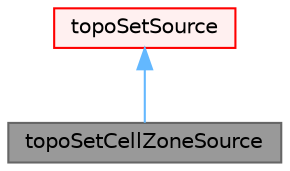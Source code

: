 digraph "topoSetCellZoneSource"
{
 // LATEX_PDF_SIZE
  bgcolor="transparent";
  edge [fontname=Helvetica,fontsize=10,labelfontname=Helvetica,labelfontsize=10];
  node [fontname=Helvetica,fontsize=10,shape=box,height=0.2,width=0.4];
  Node1 [id="Node000001",label="topoSetCellZoneSource",height=0.2,width=0.4,color="gray40", fillcolor="grey60", style="filled", fontcolor="black",tooltip="The topoSetCellZoneSource is a intermediate class for handling topoSet sources for selecting cell zon..."];
  Node2 -> Node1 [id="edge1_Node000001_Node000002",dir="back",color="steelblue1",style="solid",tooltip=" "];
  Node2 [id="Node000002",label="topoSetSource",height=0.2,width=0.4,color="red", fillcolor="#FFF0F0", style="filled",URL="$classFoam_1_1topoSetSource.html",tooltip="Base class of a source for a topoSet."];
}
